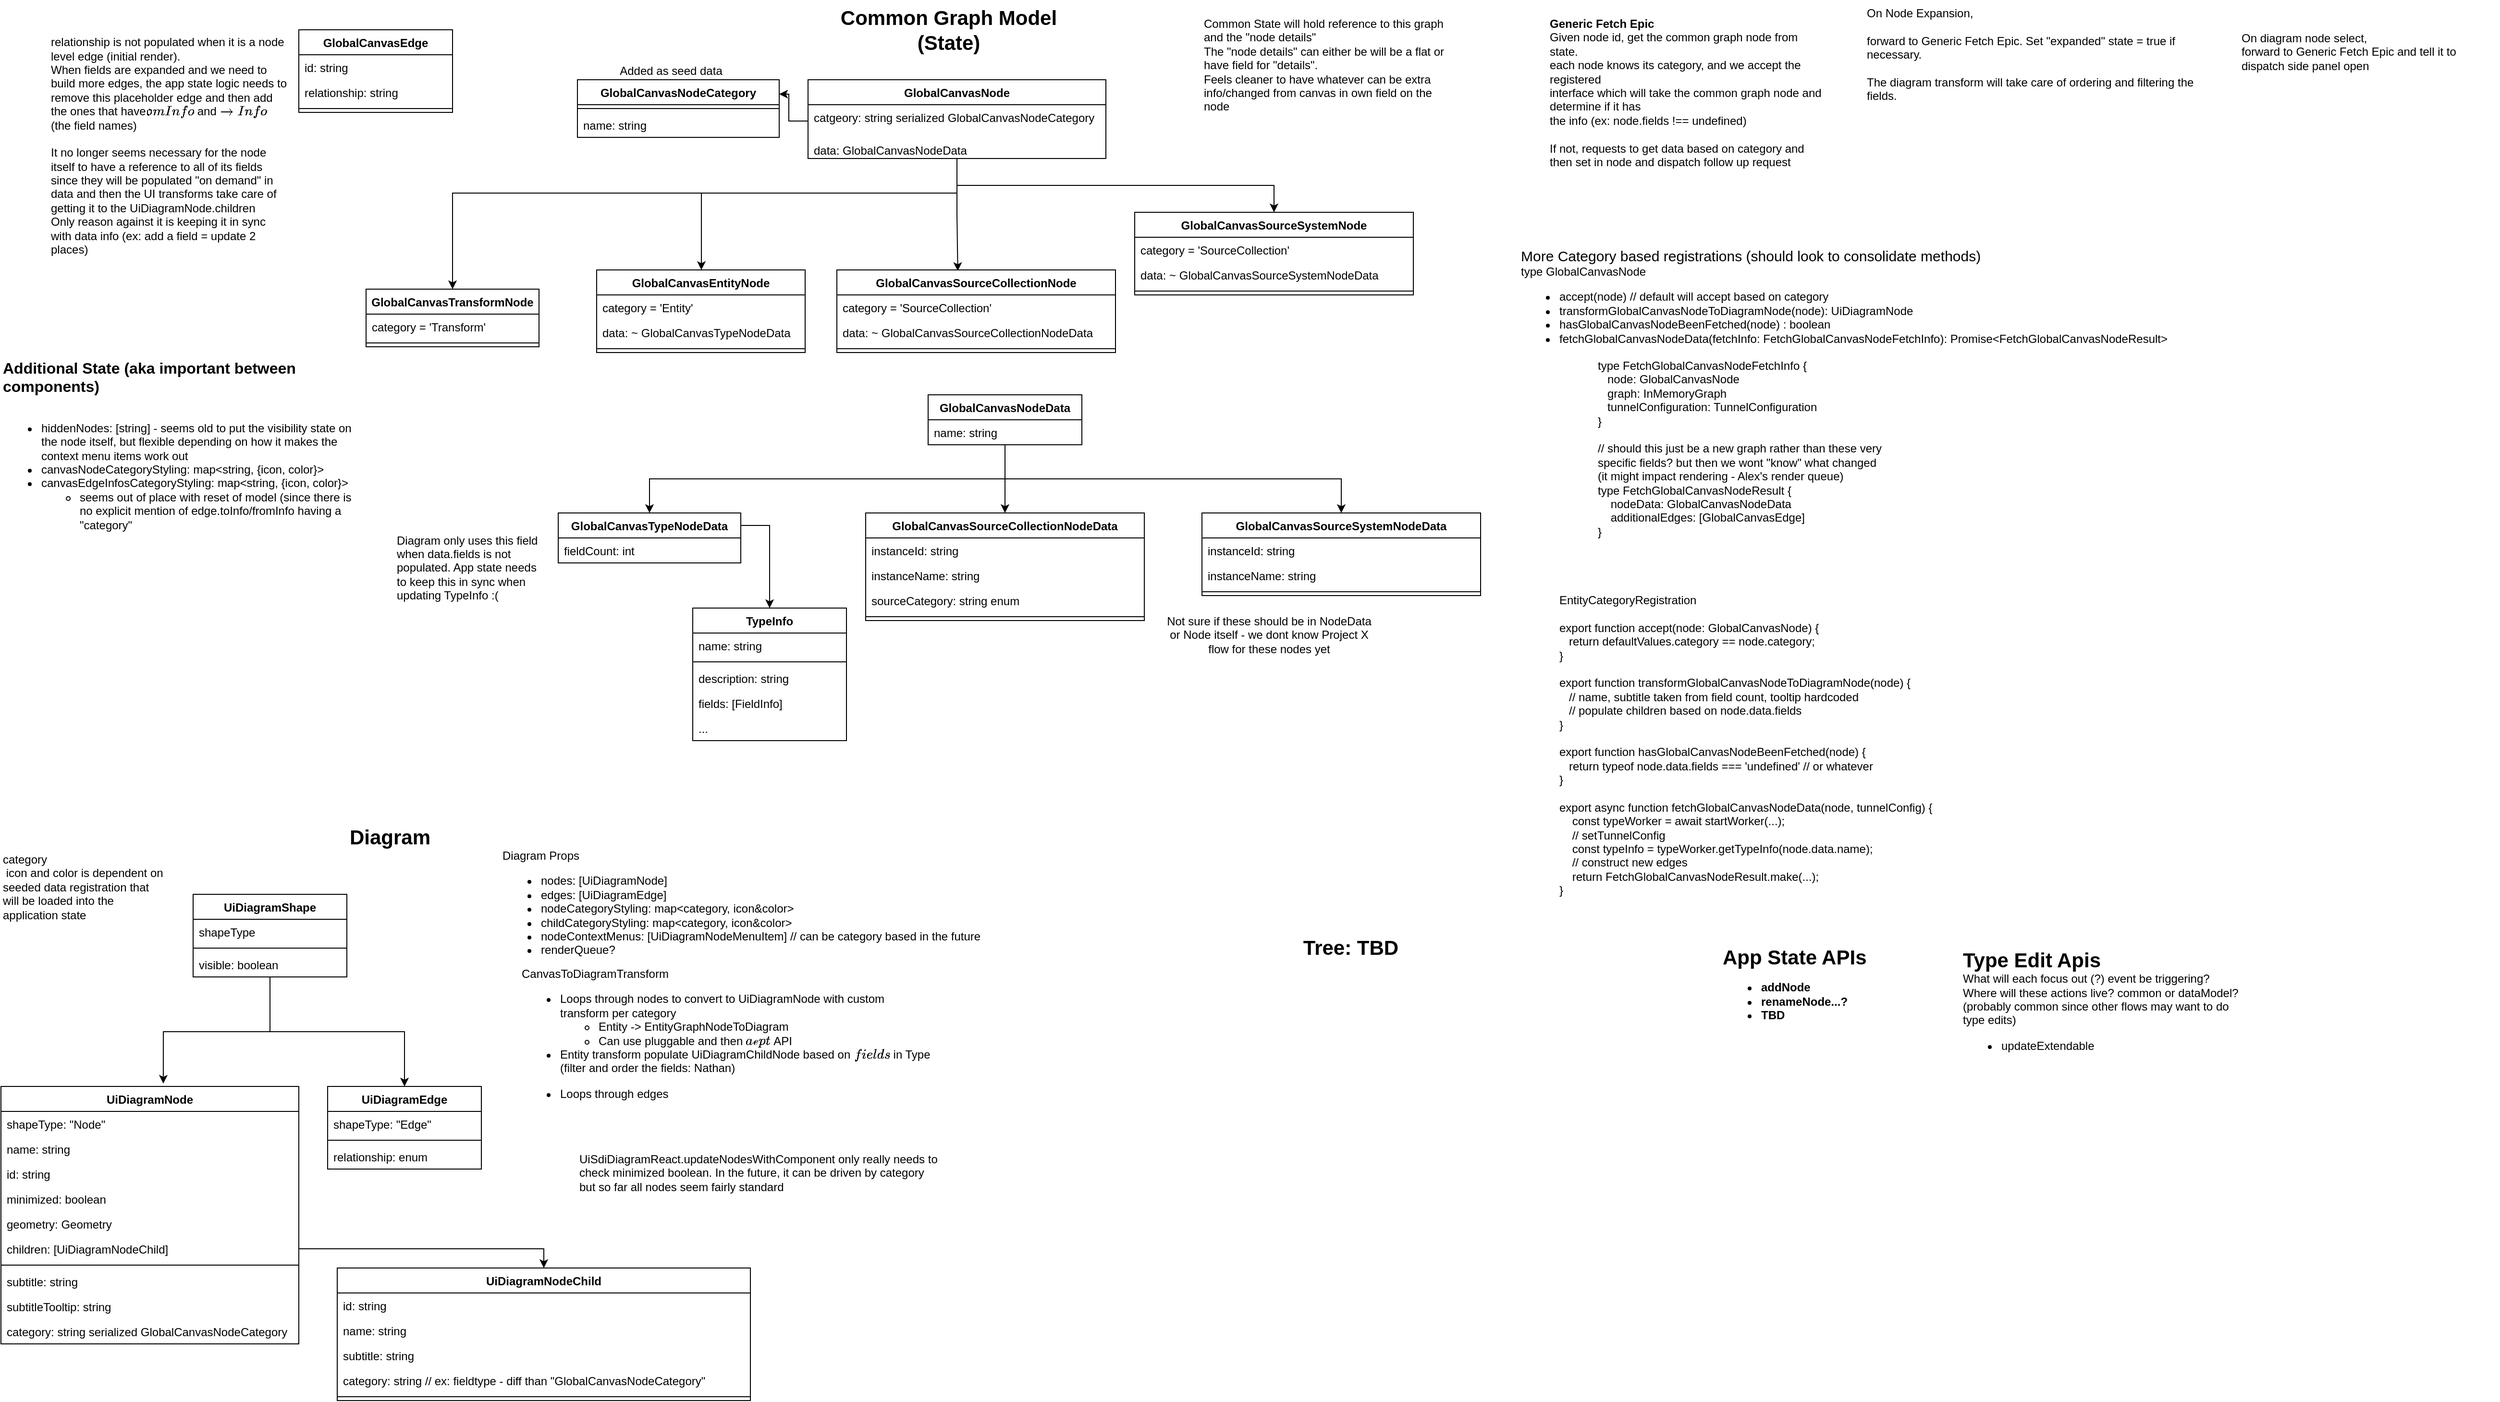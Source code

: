 <mxfile version="14.4.2" type="github">
  <diagram id="eLuVJv_EfQPYATGsu1Y8" name="Page-1">
    <mxGraphModel dx="2204" dy="843" grid="1" gridSize="10" guides="1" tooltips="1" connect="1" arrows="1" fold="1" page="1" pageScale="1" pageWidth="850" pageHeight="1100" math="0" shadow="0">
      <root>
        <mxCell id="0" />
        <mxCell id="1" parent="0" />
        <mxCell id="9seu_ElrW7bkLvOsGuvo-1" value="GlobalCanvasNodeCategory&#xa;" style="swimlane;fontStyle=1;align=center;verticalAlign=top;childLayout=stackLayout;horizontal=1;startSize=26;horizontalStack=0;resizeParent=1;resizeParentMax=0;resizeLast=0;collapsible=1;marginBottom=0;" parent="1" vertex="1">
          <mxGeometry x="-40" y="112" width="210" height="60" as="geometry" />
        </mxCell>
        <mxCell id="9seu_ElrW7bkLvOsGuvo-3" value="" style="line;strokeWidth=1;fillColor=none;align=left;verticalAlign=middle;spacingTop=-1;spacingLeft=3;spacingRight=3;rotatable=0;labelPosition=right;points=[];portConstraint=eastwest;" parent="9seu_ElrW7bkLvOsGuvo-1" vertex="1">
          <mxGeometry y="26" width="210" height="8" as="geometry" />
        </mxCell>
        <mxCell id="9seu_ElrW7bkLvOsGuvo-2" value="name: string" style="text;strokeColor=none;fillColor=none;align=left;verticalAlign=top;spacingLeft=4;spacingRight=4;overflow=hidden;rotatable=0;points=[[0,0.5],[1,0.5]];portConstraint=eastwest;" parent="9seu_ElrW7bkLvOsGuvo-1" vertex="1">
          <mxGeometry y="34" width="210" height="26" as="geometry" />
        </mxCell>
        <mxCell id="9seu_ElrW7bkLvOsGuvo-191" style="edgeStyle=orthogonalEdgeStyle;rounded=0;orthogonalLoop=1;jettySize=auto;html=1;exitX=0.5;exitY=1;exitDx=0;exitDy=0;entryX=0.5;entryY=0;entryDx=0;entryDy=0;fontSize=12;" parent="1" source="9seu_ElrW7bkLvOsGuvo-7" target="9seu_ElrW7bkLvOsGuvo-56" edge="1">
          <mxGeometry relative="1" as="geometry">
            <Array as="points">
              <mxPoint x="355" y="230" />
              <mxPoint x="-170" y="230" />
            </Array>
          </mxGeometry>
        </mxCell>
        <mxCell id="9seu_ElrW7bkLvOsGuvo-198" style="edgeStyle=orthogonalEdgeStyle;rounded=0;orthogonalLoop=1;jettySize=auto;html=1;exitX=0.5;exitY=1;exitDx=0;exitDy=0;entryX=0.434;entryY=0.012;entryDx=0;entryDy=0;entryPerimeter=0;fontSize=12;" parent="1" source="9seu_ElrW7bkLvOsGuvo-7" target="9seu_ElrW7bkLvOsGuvo-50" edge="1">
          <mxGeometry relative="1" as="geometry" />
        </mxCell>
        <mxCell id="9seu_ElrW7bkLvOsGuvo-199" style="edgeStyle=orthogonalEdgeStyle;rounded=0;orthogonalLoop=1;jettySize=auto;html=1;exitX=0.5;exitY=1;exitDx=0;exitDy=0;entryX=0.5;entryY=0;entryDx=0;entryDy=0;fontSize=12;" parent="1" source="9seu_ElrW7bkLvOsGuvo-7" target="9seu_ElrW7bkLvOsGuvo-76" edge="1">
          <mxGeometry relative="1" as="geometry" />
        </mxCell>
        <mxCell id="9seu_ElrW7bkLvOsGuvo-206" style="edgeStyle=orthogonalEdgeStyle;rounded=0;orthogonalLoop=1;jettySize=auto;html=1;fontSize=12;" parent="1" source="9seu_ElrW7bkLvOsGuvo-7" target="9seu_ElrW7bkLvOsGuvo-43" edge="1">
          <mxGeometry relative="1" as="geometry">
            <Array as="points">
              <mxPoint x="355" y="230" />
              <mxPoint x="89" y="230" />
            </Array>
          </mxGeometry>
        </mxCell>
        <mxCell id="9seu_ElrW7bkLvOsGuvo-7" value="GlobalCanvasNode&#xa;" style="swimlane;fontStyle=1;align=center;verticalAlign=top;childLayout=stackLayout;horizontal=1;startSize=26;horizontalStack=0;resizeParent=1;resizeParentMax=0;resizeLast=0;collapsible=1;marginBottom=0;" parent="1" vertex="1">
          <mxGeometry x="200" y="112" width="310" height="82" as="geometry" />
        </mxCell>
        <mxCell id="9seu_ElrW7bkLvOsGuvo-10" value="catgeory: string serialized GlobalCanvasNodeCategory" style="text;strokeColor=none;fillColor=none;align=left;verticalAlign=top;spacingLeft=4;spacingRight=4;overflow=hidden;rotatable=0;points=[[0,0.5],[1,0.5]];portConstraint=eastwest;" parent="9seu_ElrW7bkLvOsGuvo-7" vertex="1">
          <mxGeometry y="26" width="310" height="34" as="geometry" />
        </mxCell>
        <mxCell id="9seu_ElrW7bkLvOsGuvo-8" value="data: GlobalCanvasNodeData" style="text;strokeColor=none;fillColor=none;align=left;verticalAlign=top;spacingLeft=4;spacingRight=4;overflow=hidden;rotatable=0;points=[[0,0.5],[1,0.5]];portConstraint=eastwest;" parent="9seu_ElrW7bkLvOsGuvo-7" vertex="1">
          <mxGeometry y="60" width="310" height="22" as="geometry" />
        </mxCell>
        <mxCell id="9seu_ElrW7bkLvOsGuvo-17" value="TypeInfo" style="swimlane;fontStyle=1;align=center;verticalAlign=top;childLayout=stackLayout;horizontal=1;startSize=26;horizontalStack=0;resizeParent=1;resizeParentMax=0;resizeLast=0;collapsible=1;marginBottom=0;" parent="1" vertex="1">
          <mxGeometry x="80" y="662" width="160" height="138" as="geometry" />
        </mxCell>
        <mxCell id="9seu_ElrW7bkLvOsGuvo-18" value="name: string" style="text;strokeColor=none;fillColor=none;align=left;verticalAlign=top;spacingLeft=4;spacingRight=4;overflow=hidden;rotatable=0;points=[[0,0.5],[1,0.5]];portConstraint=eastwest;" parent="9seu_ElrW7bkLvOsGuvo-17" vertex="1">
          <mxGeometry y="26" width="160" height="26" as="geometry" />
        </mxCell>
        <mxCell id="9seu_ElrW7bkLvOsGuvo-19" value="" style="line;strokeWidth=1;fillColor=none;align=left;verticalAlign=middle;spacingTop=-1;spacingLeft=3;spacingRight=3;rotatable=0;labelPosition=right;points=[];portConstraint=eastwest;" parent="9seu_ElrW7bkLvOsGuvo-17" vertex="1">
          <mxGeometry y="52" width="160" height="8" as="geometry" />
        </mxCell>
        <mxCell id="9seu_ElrW7bkLvOsGuvo-20" value="description: string" style="text;strokeColor=none;fillColor=none;align=left;verticalAlign=top;spacingLeft=4;spacingRight=4;overflow=hidden;rotatable=0;points=[[0,0.5],[1,0.5]];portConstraint=eastwest;" parent="9seu_ElrW7bkLvOsGuvo-17" vertex="1">
          <mxGeometry y="60" width="160" height="26" as="geometry" />
        </mxCell>
        <mxCell id="9seu_ElrW7bkLvOsGuvo-142" value="fields: [FieldInfo]" style="text;strokeColor=none;fillColor=none;align=left;verticalAlign=top;spacingLeft=4;spacingRight=4;overflow=hidden;rotatable=0;points=[[0,0.5],[1,0.5]];portConstraint=eastwest;fontSize=12;" parent="9seu_ElrW7bkLvOsGuvo-17" vertex="1">
          <mxGeometry y="86" width="160" height="26" as="geometry" />
        </mxCell>
        <mxCell id="9seu_ElrW7bkLvOsGuvo-194" value="...&#xa;" style="text;strokeColor=none;fillColor=none;align=left;verticalAlign=top;spacingLeft=4;spacingRight=4;overflow=hidden;rotatable=0;points=[[0,0.5],[1,0.5]];portConstraint=eastwest;fontSize=12;" parent="9seu_ElrW7bkLvOsGuvo-17" vertex="1">
          <mxGeometry y="112" width="160" height="26" as="geometry" />
        </mxCell>
        <mxCell id="9seu_ElrW7bkLvOsGuvo-43" value="GlobalCanvasEntityNode" style="swimlane;fontStyle=1;align=center;verticalAlign=top;childLayout=stackLayout;horizontal=1;startSize=26;horizontalStack=0;resizeParent=1;resizeParentMax=0;resizeLast=0;collapsible=1;marginBottom=0;" parent="1" vertex="1">
          <mxGeometry x="-20" y="310" width="217" height="86" as="geometry" />
        </mxCell>
        <mxCell id="9seu_ElrW7bkLvOsGuvo-44" value="category = &#39;Entity&#39;" style="text;strokeColor=none;fillColor=none;align=left;verticalAlign=top;spacingLeft=4;spacingRight=4;overflow=hidden;rotatable=0;points=[[0,0.5],[1,0.5]];portConstraint=eastwest;" parent="9seu_ElrW7bkLvOsGuvo-43" vertex="1">
          <mxGeometry y="26" width="217" height="26" as="geometry" />
        </mxCell>
        <mxCell id="9seu_ElrW7bkLvOsGuvo-169" value="data: ~ GlobalCanvasTypeNodeData" style="text;strokeColor=none;fillColor=none;align=left;verticalAlign=top;spacingLeft=4;spacingRight=4;overflow=hidden;rotatable=0;points=[[0,0.5],[1,0.5]];portConstraint=eastwest;fontSize=12;" parent="9seu_ElrW7bkLvOsGuvo-43" vertex="1">
          <mxGeometry y="52" width="217" height="26" as="geometry" />
        </mxCell>
        <mxCell id="9seu_ElrW7bkLvOsGuvo-45" value="" style="line;strokeWidth=1;fillColor=none;align=left;verticalAlign=middle;spacingTop=-1;spacingLeft=3;spacingRight=3;rotatable=0;labelPosition=right;points=[];portConstraint=eastwest;" parent="9seu_ElrW7bkLvOsGuvo-43" vertex="1">
          <mxGeometry y="78" width="217" height="8" as="geometry" />
        </mxCell>
        <mxCell id="9seu_ElrW7bkLvOsGuvo-50" value="GlobalCanvasSourceCollectionNode" style="swimlane;fontStyle=1;align=center;verticalAlign=top;childLayout=stackLayout;horizontal=1;startSize=26;horizontalStack=0;resizeParent=1;resizeParentMax=0;resizeLast=0;collapsible=1;marginBottom=0;" parent="1" vertex="1">
          <mxGeometry x="230" y="310" width="290" height="86" as="geometry" />
        </mxCell>
        <mxCell id="9seu_ElrW7bkLvOsGuvo-51" value="category = &#39;SourceCollection&#39;" style="text;strokeColor=none;fillColor=none;align=left;verticalAlign=top;spacingLeft=4;spacingRight=4;overflow=hidden;rotatable=0;points=[[0,0.5],[1,0.5]];portConstraint=eastwest;" parent="9seu_ElrW7bkLvOsGuvo-50" vertex="1">
          <mxGeometry y="26" width="290" height="26" as="geometry" />
        </mxCell>
        <mxCell id="9seu_ElrW7bkLvOsGuvo-178" value="data: ~ GlobalCanvasSourceCollectionNodeData" style="text;strokeColor=none;fillColor=none;align=left;verticalAlign=top;spacingLeft=4;spacingRight=4;overflow=hidden;rotatable=0;points=[[0,0.5],[1,0.5]];portConstraint=eastwest;fontSize=12;" parent="9seu_ElrW7bkLvOsGuvo-50" vertex="1">
          <mxGeometry y="52" width="290" height="26" as="geometry" />
        </mxCell>
        <mxCell id="9seu_ElrW7bkLvOsGuvo-52" value="" style="line;strokeWidth=1;fillColor=none;align=left;verticalAlign=middle;spacingTop=-1;spacingLeft=3;spacingRight=3;rotatable=0;labelPosition=right;points=[];portConstraint=eastwest;" parent="9seu_ElrW7bkLvOsGuvo-50" vertex="1">
          <mxGeometry y="78" width="290" height="8" as="geometry" />
        </mxCell>
        <mxCell id="9seu_ElrW7bkLvOsGuvo-56" value="GlobalCanvasTransformNode" style="swimlane;fontStyle=1;align=center;verticalAlign=top;childLayout=stackLayout;horizontal=1;startSize=26;horizontalStack=0;resizeParent=1;resizeParentMax=0;resizeLast=0;collapsible=1;marginBottom=0;" parent="1" vertex="1">
          <mxGeometry x="-260" y="330" width="180" height="60" as="geometry" />
        </mxCell>
        <mxCell id="9seu_ElrW7bkLvOsGuvo-57" value="category = &#39;Transform&#39;" style="text;strokeColor=none;fillColor=none;align=left;verticalAlign=top;spacingLeft=4;spacingRight=4;overflow=hidden;rotatable=0;points=[[0,0.5],[1,0.5]];portConstraint=eastwest;" parent="9seu_ElrW7bkLvOsGuvo-56" vertex="1">
          <mxGeometry y="26" width="180" height="26" as="geometry" />
        </mxCell>
        <mxCell id="9seu_ElrW7bkLvOsGuvo-58" value="" style="line;strokeWidth=1;fillColor=none;align=left;verticalAlign=middle;spacingTop=-1;spacingLeft=3;spacingRight=3;rotatable=0;labelPosition=right;points=[];portConstraint=eastwest;" parent="9seu_ElrW7bkLvOsGuvo-56" vertex="1">
          <mxGeometry y="52" width="180" height="8" as="geometry" />
        </mxCell>
        <mxCell id="9seu_ElrW7bkLvOsGuvo-76" value="GlobalCanvasSourceSystemNode" style="swimlane;fontStyle=1;align=center;verticalAlign=top;childLayout=stackLayout;horizontal=1;startSize=26;horizontalStack=0;resizeParent=1;resizeParentMax=0;resizeLast=0;collapsible=1;marginBottom=0;" parent="1" vertex="1">
          <mxGeometry x="540" y="250" width="290" height="86" as="geometry" />
        </mxCell>
        <mxCell id="9seu_ElrW7bkLvOsGuvo-77" value="category = &#39;SourceCollection&#39;" style="text;strokeColor=none;fillColor=none;align=left;verticalAlign=top;spacingLeft=4;spacingRight=4;overflow=hidden;rotatable=0;points=[[0,0.5],[1,0.5]];portConstraint=eastwest;" parent="9seu_ElrW7bkLvOsGuvo-76" vertex="1">
          <mxGeometry y="26" width="290" height="26" as="geometry" />
        </mxCell>
        <mxCell id="9seu_ElrW7bkLvOsGuvo-185" value="data: ~ GlobalCanvasSourceSystemNodeData" style="text;strokeColor=none;fillColor=none;align=left;verticalAlign=top;spacingLeft=4;spacingRight=4;overflow=hidden;rotatable=0;points=[[0,0.5],[1,0.5]];portConstraint=eastwest;fontSize=12;" parent="9seu_ElrW7bkLvOsGuvo-76" vertex="1">
          <mxGeometry y="52" width="290" height="26" as="geometry" />
        </mxCell>
        <mxCell id="9seu_ElrW7bkLvOsGuvo-78" value="" style="line;strokeWidth=1;fillColor=none;align=left;verticalAlign=middle;spacingTop=-1;spacingLeft=3;spacingRight=3;rotatable=0;labelPosition=right;points=[];portConstraint=eastwest;" parent="9seu_ElrW7bkLvOsGuvo-76" vertex="1">
          <mxGeometry y="78" width="290" height="8" as="geometry" />
        </mxCell>
        <mxCell id="9seu_ElrW7bkLvOsGuvo-83" value="Added as seed data" style="text;html=1;strokeColor=none;fillColor=none;align=center;verticalAlign=middle;whiteSpace=wrap;rounded=0;" parent="1" vertex="1">
          <mxGeometry x="-15" y="93" width="145" height="20" as="geometry" />
        </mxCell>
        <mxCell id="9seu_ElrW7bkLvOsGuvo-85" value="UiDiagramNode" style="swimlane;fontStyle=1;align=center;verticalAlign=top;childLayout=stackLayout;horizontal=1;startSize=26;horizontalStack=0;resizeParent=1;resizeParentMax=0;resizeLast=0;collapsible=1;marginBottom=0;" parent="1" vertex="1">
          <mxGeometry x="-640" y="1160" width="310" height="268" as="geometry" />
        </mxCell>
        <mxCell id="9seu_ElrW7bkLvOsGuvo-106" value="shapeType: &quot;Node&quot;" style="text;strokeColor=none;fillColor=none;align=left;verticalAlign=top;spacingLeft=4;spacingRight=4;overflow=hidden;rotatable=0;points=[[0,0.5],[1,0.5]];portConstraint=eastwest;fontSize=12;" parent="9seu_ElrW7bkLvOsGuvo-85" vertex="1">
          <mxGeometry y="26" width="310" height="26" as="geometry" />
        </mxCell>
        <mxCell id="9seu_ElrW7bkLvOsGuvo-86" value="name: string" style="text;strokeColor=none;fillColor=none;align=left;verticalAlign=top;spacingLeft=4;spacingRight=4;overflow=hidden;rotatable=0;points=[[0,0.5],[1,0.5]];portConstraint=eastwest;" parent="9seu_ElrW7bkLvOsGuvo-85" vertex="1">
          <mxGeometry y="52" width="310" height="26" as="geometry" />
        </mxCell>
        <mxCell id="9seu_ElrW7bkLvOsGuvo-90" value="id: string" style="text;strokeColor=none;fillColor=none;align=left;verticalAlign=top;spacingLeft=4;spacingRight=4;overflow=hidden;rotatable=0;points=[[0,0.5],[1,0.5]];portConstraint=eastwest;" parent="9seu_ElrW7bkLvOsGuvo-85" vertex="1">
          <mxGeometry y="78" width="310" height="26" as="geometry" />
        </mxCell>
        <mxCell id="9seu_ElrW7bkLvOsGuvo-121" value="minimized: boolean" style="text;strokeColor=none;fillColor=none;align=left;verticalAlign=top;spacingLeft=4;spacingRight=4;overflow=hidden;rotatable=0;points=[[0,0.5],[1,0.5]];portConstraint=eastwest;fontSize=12;" parent="9seu_ElrW7bkLvOsGuvo-85" vertex="1">
          <mxGeometry y="104" width="310" height="26" as="geometry" />
        </mxCell>
        <mxCell id="9seu_ElrW7bkLvOsGuvo-123" value="geometry: Geometry" style="text;strokeColor=none;fillColor=none;align=left;verticalAlign=top;spacingLeft=4;spacingRight=4;overflow=hidden;rotatable=0;points=[[0,0.5],[1,0.5]];portConstraint=eastwest;fontSize=12;" parent="9seu_ElrW7bkLvOsGuvo-85" vertex="1">
          <mxGeometry y="130" width="310" height="26" as="geometry" />
        </mxCell>
        <mxCell id="9seu_ElrW7bkLvOsGuvo-124" value="children: [UiDiagramNodeChild] " style="text;strokeColor=none;fillColor=none;align=left;verticalAlign=top;spacingLeft=4;spacingRight=4;overflow=hidden;rotatable=0;points=[[0,0.5],[1,0.5]];portConstraint=eastwest;fontSize=12;" parent="9seu_ElrW7bkLvOsGuvo-85" vertex="1">
          <mxGeometry y="156" width="310" height="26" as="geometry" />
        </mxCell>
        <mxCell id="9seu_ElrW7bkLvOsGuvo-87" value="" style="line;strokeWidth=1;fillColor=none;align=left;verticalAlign=middle;spacingTop=-1;spacingLeft=3;spacingRight=3;rotatable=0;labelPosition=right;points=[];portConstraint=eastwest;" parent="9seu_ElrW7bkLvOsGuvo-85" vertex="1">
          <mxGeometry y="182" width="310" height="8" as="geometry" />
        </mxCell>
        <mxCell id="9seu_ElrW7bkLvOsGuvo-88" value="subtitle: string" style="text;strokeColor=none;fillColor=none;align=left;verticalAlign=top;spacingLeft=4;spacingRight=4;overflow=hidden;rotatable=0;points=[[0,0.5],[1,0.5]];portConstraint=eastwest;" parent="9seu_ElrW7bkLvOsGuvo-85" vertex="1">
          <mxGeometry y="190" width="310" height="26" as="geometry" />
        </mxCell>
        <mxCell id="9seu_ElrW7bkLvOsGuvo-89" value="subtitleTooltip: string" style="text;strokeColor=none;fillColor=none;align=left;verticalAlign=top;spacingLeft=4;spacingRight=4;overflow=hidden;rotatable=0;points=[[0,0.5],[1,0.5]];portConstraint=eastwest;" parent="9seu_ElrW7bkLvOsGuvo-85" vertex="1">
          <mxGeometry y="216" width="310" height="26" as="geometry" />
        </mxCell>
        <mxCell id="9seu_ElrW7bkLvOsGuvo-91" value="category: string serialized GlobalCanvasNodeCategory" style="text;strokeColor=none;fillColor=none;align=left;verticalAlign=top;spacingLeft=4;spacingRight=4;overflow=hidden;rotatable=0;points=[[0,0.5],[1,0.5]];portConstraint=eastwest;" parent="9seu_ElrW7bkLvOsGuvo-85" vertex="1">
          <mxGeometry y="242" width="310" height="26" as="geometry" />
        </mxCell>
        <mxCell id="9seu_ElrW7bkLvOsGuvo-92" value="Diagram" style="text;html=1;strokeColor=none;fillColor=none;align=center;verticalAlign=middle;whiteSpace=wrap;rounded=0;fontStyle=1;fontSize=21;" parent="1" vertex="1">
          <mxGeometry x="-340" y="890" width="210" height="20" as="geometry" />
        </mxCell>
        <mxCell id="9seu_ElrW7bkLvOsGuvo-97" value="UiDiagramEdge" style="swimlane;fontStyle=1;align=center;verticalAlign=top;childLayout=stackLayout;horizontal=1;startSize=26;horizontalStack=0;resizeParent=1;resizeParentMax=0;resizeLast=0;collapsible=1;marginBottom=0;fontSize=12;" parent="1" vertex="1">
          <mxGeometry x="-300" y="1160" width="160" height="86" as="geometry" />
        </mxCell>
        <mxCell id="9seu_ElrW7bkLvOsGuvo-105" value="shapeType: &quot;Edge&quot;" style="text;strokeColor=none;fillColor=none;align=left;verticalAlign=top;spacingLeft=4;spacingRight=4;overflow=hidden;rotatable=0;points=[[0,0.5],[1,0.5]];portConstraint=eastwest;fontSize=12;" parent="9seu_ElrW7bkLvOsGuvo-97" vertex="1">
          <mxGeometry y="26" width="160" height="26" as="geometry" />
        </mxCell>
        <mxCell id="9seu_ElrW7bkLvOsGuvo-99" value="" style="line;strokeWidth=1;fillColor=none;align=left;verticalAlign=middle;spacingTop=-1;spacingLeft=3;spacingRight=3;rotatable=0;labelPosition=right;points=[];portConstraint=eastwest;" parent="9seu_ElrW7bkLvOsGuvo-97" vertex="1">
          <mxGeometry y="52" width="160" height="8" as="geometry" />
        </mxCell>
        <mxCell id="9seu_ElrW7bkLvOsGuvo-100" value="relationship: enum" style="text;strokeColor=none;fillColor=none;align=left;verticalAlign=top;spacingLeft=4;spacingRight=4;overflow=hidden;rotatable=0;points=[[0,0.5],[1,0.5]];portConstraint=eastwest;" parent="9seu_ElrW7bkLvOsGuvo-97" vertex="1">
          <mxGeometry y="60" width="160" height="26" as="geometry" />
        </mxCell>
        <mxCell id="9seu_ElrW7bkLvOsGuvo-107" style="edgeStyle=orthogonalEdgeStyle;rounded=0;orthogonalLoop=1;jettySize=auto;html=1;entryX=0.545;entryY=-0.011;entryDx=0;entryDy=0;entryPerimeter=0;fontSize=12;" parent="1" source="9seu_ElrW7bkLvOsGuvo-101" target="9seu_ElrW7bkLvOsGuvo-85" edge="1">
          <mxGeometry relative="1" as="geometry" />
        </mxCell>
        <mxCell id="9seu_ElrW7bkLvOsGuvo-108" style="edgeStyle=orthogonalEdgeStyle;rounded=0;orthogonalLoop=1;jettySize=auto;html=1;exitX=0.5;exitY=1;exitDx=0;exitDy=0;entryX=0.5;entryY=0;entryDx=0;entryDy=0;fontSize=12;" parent="1" source="9seu_ElrW7bkLvOsGuvo-101" target="9seu_ElrW7bkLvOsGuvo-97" edge="1">
          <mxGeometry relative="1" as="geometry" />
        </mxCell>
        <mxCell id="9seu_ElrW7bkLvOsGuvo-101" value="UiDiagramShape" style="swimlane;fontStyle=1;align=center;verticalAlign=top;childLayout=stackLayout;horizontal=1;startSize=26;horizontalStack=0;resizeParent=1;resizeParentMax=0;resizeLast=0;collapsible=1;marginBottom=0;fontSize=12;" parent="1" vertex="1">
          <mxGeometry x="-440" y="960" width="160" height="86" as="geometry" />
        </mxCell>
        <mxCell id="9seu_ElrW7bkLvOsGuvo-102" value="shapeType" style="text;strokeColor=none;fillColor=none;align=left;verticalAlign=top;spacingLeft=4;spacingRight=4;overflow=hidden;rotatable=0;points=[[0,0.5],[1,0.5]];portConstraint=eastwest;" parent="9seu_ElrW7bkLvOsGuvo-101" vertex="1">
          <mxGeometry y="26" width="160" height="26" as="geometry" />
        </mxCell>
        <mxCell id="9seu_ElrW7bkLvOsGuvo-103" value="" style="line;strokeWidth=1;fillColor=none;align=left;verticalAlign=middle;spacingTop=-1;spacingLeft=3;spacingRight=3;rotatable=0;labelPosition=right;points=[];portConstraint=eastwest;" parent="9seu_ElrW7bkLvOsGuvo-101" vertex="1">
          <mxGeometry y="52" width="160" height="8" as="geometry" />
        </mxCell>
        <mxCell id="9seu_ElrW7bkLvOsGuvo-104" value="visible: boolean" style="text;strokeColor=none;fillColor=none;align=left;verticalAlign=top;spacingLeft=4;spacingRight=4;overflow=hidden;rotatable=0;points=[[0,0.5],[1,0.5]];portConstraint=eastwest;" parent="9seu_ElrW7bkLvOsGuvo-101" vertex="1">
          <mxGeometry y="60" width="160" height="26" as="geometry" />
        </mxCell>
        <mxCell id="9seu_ElrW7bkLvOsGuvo-113" value="&lt;div&gt;Diagram Props&lt;br&gt;&lt;/div&gt;&lt;ul&gt;&lt;li&gt;nodes: [UiDiagramNode]&lt;/li&gt;&lt;li&gt;edges: [UiDiagramEdge]&lt;/li&gt;&lt;li&gt;nodeCategoryStyling: map&amp;lt;category, icon&amp;amp;color&amp;gt;&lt;/li&gt;&lt;li&gt;childCategoryStyling: map&amp;lt;category, icon&amp;amp;color&amp;gt;&lt;br&gt;&lt;/li&gt;&lt;li&gt;nodeContextMenus: [UiDiagramNodeMenuItem] // can be category based in the future&lt;/li&gt;&lt;li&gt;renderQueue? &lt;br&gt;&lt;/li&gt;&lt;/ul&gt;" style="text;html=1;strokeColor=none;fillColor=none;align=left;verticalAlign=top;whiteSpace=wrap;rounded=0;fontSize=12;" parent="1" vertex="1">
          <mxGeometry x="-120" y="906" width="540" height="110" as="geometry" />
        </mxCell>
        <mxCell id="9seu_ElrW7bkLvOsGuvo-118" value="&lt;div&gt;CanvasToDiagramTransform&lt;/div&gt;&lt;div&gt;&lt;ul&gt;&lt;li&gt;Loops through nodes to convert to UiDiagramNode with custom transform per category&lt;/li&gt;&lt;ul&gt;&lt;li&gt;Entity -&amp;gt; EntityGraphNodeToDiagram&lt;/li&gt;&lt;li&gt;Can use pluggable and then `accept` API&lt;/li&gt;&lt;/ul&gt;&lt;li&gt;Entity transform populate UiDiagramChildNode based on `fields` in Type (filter and order the fields: Nathan)&lt;br&gt;&lt;/li&gt;&lt;/ul&gt;&lt;ul&gt;&lt;li&gt;Loops through edges &lt;br&gt;&lt;/li&gt;&lt;/ul&gt;&lt;/div&gt;" style="text;html=1;strokeColor=none;fillColor=none;align=left;verticalAlign=top;whiteSpace=wrap;rounded=0;fontSize=12;" parent="1" vertex="1">
          <mxGeometry x="-100" y="1029" width="430" height="174" as="geometry" />
        </mxCell>
        <mxCell id="9seu_ElrW7bkLvOsGuvo-122" value="&lt;div align=&quot;left&quot;&gt;UiSdiDiagramReact.updateNodesWithComponent only really needs to check minimized boolean. In the future, it can be driven by category but so far all nodes seem fairly standard &lt;/div&gt;" style="text;html=1;strokeColor=none;fillColor=none;align=left;verticalAlign=middle;whiteSpace=wrap;rounded=0;fontSize=12;" parent="1" vertex="1">
          <mxGeometry x="-40" y="1230" width="380" height="40" as="geometry" />
        </mxCell>
        <mxCell id="9seu_ElrW7bkLvOsGuvo-134" value="UiDiagramNodeChild" style="swimlane;fontStyle=1;align=center;verticalAlign=top;childLayout=stackLayout;horizontal=1;startSize=26;horizontalStack=0;resizeParent=1;resizeParentMax=0;resizeLast=0;collapsible=1;marginBottom=0;fontSize=12;" parent="1" vertex="1">
          <mxGeometry x="-290" y="1349" width="430" height="138" as="geometry" />
        </mxCell>
        <mxCell id="9seu_ElrW7bkLvOsGuvo-135" value="id: string" style="text;strokeColor=none;fillColor=none;align=left;verticalAlign=top;spacingLeft=4;spacingRight=4;overflow=hidden;rotatable=0;points=[[0,0.5],[1,0.5]];portConstraint=eastwest;" parent="9seu_ElrW7bkLvOsGuvo-134" vertex="1">
          <mxGeometry y="26" width="430" height="26" as="geometry" />
        </mxCell>
        <mxCell id="9seu_ElrW7bkLvOsGuvo-138" value="name: string" style="text;strokeColor=none;fillColor=none;align=left;verticalAlign=top;spacingLeft=4;spacingRight=4;overflow=hidden;rotatable=0;points=[[0,0.5],[1,0.5]];portConstraint=eastwest;fontSize=12;" parent="9seu_ElrW7bkLvOsGuvo-134" vertex="1">
          <mxGeometry y="52" width="430" height="26" as="geometry" />
        </mxCell>
        <mxCell id="9seu_ElrW7bkLvOsGuvo-139" value="subtitle: string" style="text;strokeColor=none;fillColor=none;align=left;verticalAlign=top;spacingLeft=4;spacingRight=4;overflow=hidden;rotatable=0;points=[[0,0.5],[1,0.5]];portConstraint=eastwest;fontSize=12;" parent="9seu_ElrW7bkLvOsGuvo-134" vertex="1">
          <mxGeometry y="78" width="430" height="26" as="geometry" />
        </mxCell>
        <mxCell id="9seu_ElrW7bkLvOsGuvo-216" value="category: string // ex: fieldtype - diff than &quot;GlobalCanvasNodeCategory&quot;" style="text;strokeColor=none;fillColor=none;align=left;verticalAlign=top;spacingLeft=4;spacingRight=4;overflow=hidden;rotatable=0;points=[[0,0.5],[1,0.5]];portConstraint=eastwest;fontSize=12;" parent="9seu_ElrW7bkLvOsGuvo-134" vertex="1">
          <mxGeometry y="104" width="430" height="26" as="geometry" />
        </mxCell>
        <mxCell id="9seu_ElrW7bkLvOsGuvo-136" value="" style="line;strokeWidth=1;fillColor=none;align=left;verticalAlign=middle;spacingTop=-1;spacingLeft=3;spacingRight=3;rotatable=0;labelPosition=right;points=[];portConstraint=eastwest;" parent="9seu_ElrW7bkLvOsGuvo-134" vertex="1">
          <mxGeometry y="130" width="430" height="8" as="geometry" />
        </mxCell>
        <mxCell id="9seu_ElrW7bkLvOsGuvo-141" style="edgeStyle=orthogonalEdgeStyle;rounded=0;orthogonalLoop=1;jettySize=auto;html=1;exitX=1;exitY=0.5;exitDx=0;exitDy=0;entryX=0.5;entryY=0;entryDx=0;entryDy=0;fontSize=12;" parent="1" source="9seu_ElrW7bkLvOsGuvo-124" target="9seu_ElrW7bkLvOsGuvo-134" edge="1">
          <mxGeometry relative="1" as="geometry" />
        </mxCell>
        <mxCell id="9seu_ElrW7bkLvOsGuvo-144" value="GlobalCanvasEdge" style="swimlane;fontStyle=1;align=center;verticalAlign=top;childLayout=stackLayout;horizontal=1;startSize=26;horizontalStack=0;resizeParent=1;resizeParentMax=0;resizeLast=0;collapsible=1;marginBottom=0;fontSize=12;" parent="1" vertex="1">
          <mxGeometry x="-330" y="60" width="160" height="86" as="geometry" />
        </mxCell>
        <mxCell id="9seu_ElrW7bkLvOsGuvo-145" value="id: string" style="text;strokeColor=none;fillColor=none;align=left;verticalAlign=top;spacingLeft=4;spacingRight=4;overflow=hidden;rotatable=0;points=[[0,0.5],[1,0.5]];portConstraint=eastwest;" parent="9seu_ElrW7bkLvOsGuvo-144" vertex="1">
          <mxGeometry y="26" width="160" height="26" as="geometry" />
        </mxCell>
        <mxCell id="9seu_ElrW7bkLvOsGuvo-149" value="relationship: string" style="text;strokeColor=none;fillColor=none;align=left;verticalAlign=top;spacingLeft=4;spacingRight=4;overflow=hidden;rotatable=0;points=[[0,0.5],[1,0.5]];portConstraint=eastwest;fontSize=12;" parent="9seu_ElrW7bkLvOsGuvo-144" vertex="1">
          <mxGeometry y="52" width="160" height="26" as="geometry" />
        </mxCell>
        <mxCell id="9seu_ElrW7bkLvOsGuvo-146" value="" style="line;strokeWidth=1;fillColor=none;align=left;verticalAlign=middle;spacingTop=-1;spacingLeft=3;spacingRight=3;rotatable=0;labelPosition=right;points=[];portConstraint=eastwest;" parent="9seu_ElrW7bkLvOsGuvo-144" vertex="1">
          <mxGeometry y="78" width="160" height="8" as="geometry" />
        </mxCell>
        <mxCell id="9seu_ElrW7bkLvOsGuvo-150" value="relationship is not populated when it is a node level edge (initial render). &lt;br&gt;&lt;div&gt;When fields are expanded and we need to build more edges, the app state logic needs to remove this placeholder edge and then add the ones that have`fromInfo` and `toInfo` (the field names)&lt;/div&gt;&lt;div&gt;&lt;br&gt;&lt;/div&gt;&lt;div&gt;It no longer seems necessary for the node itself to have a reference to all of its fields since they will be populated &quot;on demand&quot; in data and then the UI transforms take care of getting it to the UiDiagramNode.children&lt;/div&gt;&lt;div&gt;Only reason against it is keeping it in sync with data info (ex: add a field = update 2 places)&lt;br&gt;&lt;/div&gt;&lt;div&gt;&lt;br&gt;&lt;/div&gt;" style="text;html=1;strokeColor=none;fillColor=none;align=left;verticalAlign=middle;whiteSpace=wrap;rounded=0;fontSize=12;" parent="1" vertex="1">
          <mxGeometry x="-590" y="75" width="250" height="225" as="geometry" />
        </mxCell>
        <mxCell id="9seu_ElrW7bkLvOsGuvo-151" value="Common Graph Model (State)" style="text;html=1;strokeColor=none;fillColor=none;align=center;verticalAlign=middle;whiteSpace=wrap;rounded=0;fontSize=21;fontStyle=1" parent="1" vertex="1">
          <mxGeometry x="223" y="50" width="247" height="20" as="geometry" />
        </mxCell>
        <mxCell id="9seu_ElrW7bkLvOsGuvo-154" value="&lt;div&gt;Common State will hold reference to this graph and the &quot;node details&quot; &lt;br&gt;&lt;/div&gt;&lt;div&gt;The &quot;node details&quot; can either be will be a flat or have field for &quot;details&quot;. &lt;br&gt;&lt;/div&gt;&lt;div&gt;Feels cleaner to have whatever can be extra info/changed from canvas in own field on the node&lt;br&gt;&lt;/div&gt;" style="text;html=1;strokeColor=none;fillColor=none;align=left;verticalAlign=top;whiteSpace=wrap;rounded=0;fontSize=12;" parent="1" vertex="1">
          <mxGeometry x="610" y="40" width="260" height="130" as="geometry" />
        </mxCell>
        <mxCell id="9seu_ElrW7bkLvOsGuvo-202" style="edgeStyle=orthogonalEdgeStyle;rounded=0;orthogonalLoop=1;jettySize=auto;html=1;exitX=0.5;exitY=1;exitDx=0;exitDy=0;entryX=0.5;entryY=0;entryDx=0;entryDy=0;fontSize=12;" parent="1" source="9seu_ElrW7bkLvOsGuvo-157" target="9seu_ElrW7bkLvOsGuvo-162" edge="1">
          <mxGeometry relative="1" as="geometry" />
        </mxCell>
        <mxCell id="9seu_ElrW7bkLvOsGuvo-203" style="edgeStyle=orthogonalEdgeStyle;rounded=0;orthogonalLoop=1;jettySize=auto;html=1;fontSize=12;" parent="1" source="9seu_ElrW7bkLvOsGuvo-157" target="9seu_ElrW7bkLvOsGuvo-170" edge="1">
          <mxGeometry relative="1" as="geometry">
            <mxPoint x="360" y="570" as="targetPoint" />
          </mxGeometry>
        </mxCell>
        <mxCell id="9seu_ElrW7bkLvOsGuvo-204" style="edgeStyle=orthogonalEdgeStyle;rounded=0;orthogonalLoop=1;jettySize=auto;html=1;exitX=0.5;exitY=1;exitDx=0;exitDy=0;fontSize=12;" parent="1" source="9seu_ElrW7bkLvOsGuvo-157" target="9seu_ElrW7bkLvOsGuvo-180" edge="1">
          <mxGeometry relative="1" as="geometry" />
        </mxCell>
        <mxCell id="9seu_ElrW7bkLvOsGuvo-157" value="GlobalCanvasNodeData" style="swimlane;fontStyle=1;align=center;verticalAlign=top;childLayout=stackLayout;horizontal=1;startSize=26;horizontalStack=0;resizeParent=1;resizeParentMax=0;resizeLast=0;collapsible=1;marginBottom=0;fontSize=12;" parent="1" vertex="1">
          <mxGeometry x="325" y="440" width="160" height="52" as="geometry" />
        </mxCell>
        <mxCell id="9seu_ElrW7bkLvOsGuvo-158" value="name: string" style="text;strokeColor=none;fillColor=none;align=left;verticalAlign=top;spacingLeft=4;spacingRight=4;overflow=hidden;rotatable=0;points=[[0,0.5],[1,0.5]];portConstraint=eastwest;" parent="9seu_ElrW7bkLvOsGuvo-157" vertex="1">
          <mxGeometry y="26" width="160" height="26" as="geometry" />
        </mxCell>
        <mxCell id="9seu_ElrW7bkLvOsGuvo-193" style="edgeStyle=orthogonalEdgeStyle;rounded=0;orthogonalLoop=1;jettySize=auto;html=1;exitX=1;exitY=0.25;exitDx=0;exitDy=0;entryX=0.5;entryY=0;entryDx=0;entryDy=0;fontSize=12;" parent="1" source="9seu_ElrW7bkLvOsGuvo-162" target="9seu_ElrW7bkLvOsGuvo-17" edge="1">
          <mxGeometry relative="1" as="geometry" />
        </mxCell>
        <mxCell id="9seu_ElrW7bkLvOsGuvo-162" value="GlobalCanvasTypeNodeData" style="swimlane;fontStyle=1;align=center;verticalAlign=top;childLayout=stackLayout;horizontal=1;startSize=26;horizontalStack=0;resizeParent=1;resizeParentMax=0;resizeLast=0;collapsible=1;marginBottom=0;fontSize=12;" parent="1" vertex="1">
          <mxGeometry x="-60" y="563" width="190" height="52" as="geometry" />
        </mxCell>
        <mxCell id="9seu_ElrW7bkLvOsGuvo-205" value="fieldCount: int" style="text;strokeColor=none;fillColor=none;align=left;verticalAlign=top;spacingLeft=4;spacingRight=4;overflow=hidden;rotatable=0;points=[[0,0.5],[1,0.5]];portConstraint=eastwest;fontSize=12;" parent="9seu_ElrW7bkLvOsGuvo-162" vertex="1">
          <mxGeometry y="26" width="190" height="26" as="geometry" />
        </mxCell>
        <mxCell id="9seu_ElrW7bkLvOsGuvo-170" value="GlobalCanvasSourceCollectionNodeData" style="swimlane;fontStyle=1;align=center;verticalAlign=top;childLayout=stackLayout;horizontal=1;startSize=26;horizontalStack=0;resizeParent=1;resizeParentMax=0;resizeLast=0;collapsible=1;marginBottom=0;fontSize=12;" parent="1" vertex="1">
          <mxGeometry x="260" y="563" width="290" height="112" as="geometry" />
        </mxCell>
        <mxCell id="9seu_ElrW7bkLvOsGuvo-73" value="instanceId: string" style="text;strokeColor=none;fillColor=none;align=left;verticalAlign=top;spacingLeft=4;spacingRight=4;overflow=hidden;rotatable=0;points=[[0,0.5],[1,0.5]];portConstraint=eastwest;" parent="9seu_ElrW7bkLvOsGuvo-170" vertex="1">
          <mxGeometry y="26" width="290" height="26" as="geometry" />
        </mxCell>
        <mxCell id="9seu_ElrW7bkLvOsGuvo-74" value="instanceName: string" style="text;strokeColor=none;fillColor=none;align=left;verticalAlign=top;spacingLeft=4;spacingRight=4;overflow=hidden;rotatable=0;points=[[0,0.5],[1,0.5]];portConstraint=eastwest;" parent="9seu_ElrW7bkLvOsGuvo-170" vertex="1">
          <mxGeometry y="52" width="290" height="26" as="geometry" />
        </mxCell>
        <mxCell id="9seu_ElrW7bkLvOsGuvo-75" value="sourceCategory: string enum" style="text;strokeColor=none;fillColor=none;align=left;verticalAlign=top;spacingLeft=4;spacingRight=4;overflow=hidden;rotatable=0;points=[[0,0.5],[1,0.5]];portConstraint=eastwest;" parent="9seu_ElrW7bkLvOsGuvo-170" vertex="1">
          <mxGeometry y="78" width="290" height="26" as="geometry" />
        </mxCell>
        <mxCell id="9seu_ElrW7bkLvOsGuvo-172" value="" style="line;strokeWidth=1;fillColor=none;align=left;verticalAlign=middle;spacingTop=-1;spacingLeft=3;spacingRight=3;rotatable=0;labelPosition=right;points=[];portConstraint=eastwest;" parent="9seu_ElrW7bkLvOsGuvo-170" vertex="1">
          <mxGeometry y="104" width="290" height="8" as="geometry" />
        </mxCell>
        <mxCell id="9seu_ElrW7bkLvOsGuvo-180" value="GlobalCanvasSourceSystemNodeData" style="swimlane;fontStyle=1;align=center;verticalAlign=top;childLayout=stackLayout;horizontal=1;startSize=26;horizontalStack=0;resizeParent=1;resizeParentMax=0;resizeLast=0;collapsible=1;marginBottom=0;fontSize=12;" parent="1" vertex="1">
          <mxGeometry x="610" y="563" width="290" height="86" as="geometry" />
        </mxCell>
        <mxCell id="9seu_ElrW7bkLvOsGuvo-181" value="instanceId: string" style="text;strokeColor=none;fillColor=none;align=left;verticalAlign=top;spacingLeft=4;spacingRight=4;overflow=hidden;rotatable=0;points=[[0,0.5],[1,0.5]];portConstraint=eastwest;" parent="9seu_ElrW7bkLvOsGuvo-180" vertex="1">
          <mxGeometry y="26" width="290" height="26" as="geometry" />
        </mxCell>
        <mxCell id="9seu_ElrW7bkLvOsGuvo-182" value="instanceName: string" style="text;strokeColor=none;fillColor=none;align=left;verticalAlign=top;spacingLeft=4;spacingRight=4;overflow=hidden;rotatable=0;points=[[0,0.5],[1,0.5]];portConstraint=eastwest;" parent="9seu_ElrW7bkLvOsGuvo-180" vertex="1">
          <mxGeometry y="52" width="290" height="26" as="geometry" />
        </mxCell>
        <mxCell id="9seu_ElrW7bkLvOsGuvo-184" value="" style="line;strokeWidth=1;fillColor=none;align=left;verticalAlign=middle;spacingTop=-1;spacingLeft=3;spacingRight=3;rotatable=0;labelPosition=right;points=[];portConstraint=eastwest;" parent="9seu_ElrW7bkLvOsGuvo-180" vertex="1">
          <mxGeometry y="78" width="290" height="8" as="geometry" />
        </mxCell>
        <mxCell id="9seu_ElrW7bkLvOsGuvo-188" style="edgeStyle=orthogonalEdgeStyle;rounded=0;orthogonalLoop=1;jettySize=auto;html=1;exitX=0;exitY=0.5;exitDx=0;exitDy=0;entryX=1;entryY=0.25;entryDx=0;entryDy=0;fontSize=12;" parent="1" source="9seu_ElrW7bkLvOsGuvo-10" target="9seu_ElrW7bkLvOsGuvo-1" edge="1">
          <mxGeometry relative="1" as="geometry" />
        </mxCell>
        <mxCell id="9seu_ElrW7bkLvOsGuvo-207" value="&lt;div align=&quot;left&quot;&gt;Diagram only uses this field when data.fields is not populated. App state needs to keep this in sync when updating TypeInfo :(&lt;br&gt;&lt;/div&gt;" style="text;html=1;strokeColor=none;fillColor=none;align=left;verticalAlign=middle;whiteSpace=wrap;rounded=0;fontSize=12;" parent="1" vertex="1">
          <mxGeometry x="-230" y="565" width="150" height="110" as="geometry" />
        </mxCell>
        <mxCell id="9seu_ElrW7bkLvOsGuvo-208" value="Not sure if these should be in NodeData or Node itself - we dont know Project X flow for these nodes yet" style="text;html=1;strokeColor=none;fillColor=none;align=center;verticalAlign=middle;whiteSpace=wrap;rounded=0;fontSize=12;" parent="1" vertex="1">
          <mxGeometry x="570" y="680" width="220" height="20" as="geometry" />
        </mxCell>
        <mxCell id="9seu_ElrW7bkLvOsGuvo-209" value="&lt;div&gt;On Node Expansion,&lt;/div&gt;&lt;div&gt;&lt;br&gt;&lt;/div&gt;&lt;div&gt;forward to Generic Fetch Epic. Set &quot;expanded&quot; state = true if necessary. &lt;br&gt;&lt;/div&gt;&lt;div&gt;&lt;br&gt;&lt;/div&gt;&lt;div&gt;The diagram transform will take care of ordering and filtering the fields.&lt;br&gt;&lt;/div&gt;&lt;div&gt;&lt;br&gt;&lt;/div&gt;" style="text;html=1;strokeColor=none;fillColor=none;align=left;verticalAlign=top;whiteSpace=wrap;rounded=0;fontSize=12;" parent="1" vertex="1">
          <mxGeometry x="1300" y="29" width="360" height="131" as="geometry" />
        </mxCell>
        <mxCell id="9seu_ElrW7bkLvOsGuvo-210" value="&lt;div align=&quot;left&quot;&gt;&lt;font style=&quot;font-size: 15px&quot;&gt;More Category based registrations (should look to consolidate methods)&lt;/font&gt;&lt;br&gt;&lt;/div&gt;&lt;div align=&quot;left&quot;&gt;type GlobalCanvasNode&lt;br&gt;&lt;ul&gt;&lt;li&gt;accept(node) // default will accept based on category&lt;br&gt;&lt;/li&gt;&lt;li&gt;transformGlobalCanvasNodeToDiagramNode(node): UiDiagramNode&lt;br&gt;&lt;/li&gt;&lt;li&gt;hasGlobalCanvasNodeBeenFetched(node) : boolean&lt;br&gt;&lt;/li&gt;&lt;li&gt;fetchGlobalCanvasNodeData(fetchInfo: FetchGlobalCanvasNodeFetchInfo): Promise&amp;lt;FetchGlobalCanvasNodeResult&amp;gt;&lt;/li&gt;&lt;/ul&gt;&lt;/div&gt;&amp;nbsp;" style="text;html=1;strokeColor=none;fillColor=none;align=left;verticalAlign=top;whiteSpace=wrap;rounded=0;fontSize=12;" parent="1" vertex="1">
          <mxGeometry x="940" y="280" width="730" height="130" as="geometry" />
        </mxCell>
        <mxCell id="9seu_ElrW7bkLvOsGuvo-211" value="&lt;div&gt;EntityCategoryRegistration&lt;/div&gt;&lt;div&gt;&lt;br&gt;&lt;/div&gt;&lt;div&gt;export function accept(node: GlobalCanvasNode) {&lt;/div&gt;&lt;div&gt;&amp;nbsp;&amp;nbsp; return defaultValues.category == node.category;&lt;br&gt;&lt;/div&gt;&lt;div&gt;}&lt;/div&gt;&lt;div&gt;&lt;br&gt;&lt;/div&gt;&lt;div&gt;export function transformGlobalCanvasNodeToDiagramNode(node) {&lt;br&gt;&amp;nbsp;&amp;nbsp; // name, subtitle taken from field count, tooltip hardcoded&lt;/div&gt;&lt;div&gt;&amp;nbsp;&amp;nbsp; // populate children based on node.data.fields&lt;br&gt;&lt;/div&gt;&lt;div&gt;}&lt;/div&gt;&lt;div&gt;&lt;br&gt;&lt;/div&gt;&lt;div&gt;export function hasGlobalCanvasNodeBeenFetched(node) {&lt;/div&gt;&lt;div&gt;&amp;nbsp;&amp;nbsp; return typeof node.data.fields === &#39;undefined&#39; // or whatever&lt;br&gt;&lt;/div&gt;&lt;div&gt;}&lt;/div&gt;&lt;div&gt;&lt;br&gt;&lt;/div&gt;&lt;div&gt;export async function fetchGlobalCanvasNodeData(node, tunnelConfig) {&lt;/div&gt;&lt;div&gt;&amp;nbsp;&amp;nbsp;&amp;nbsp; const typeWorker = await startWorker(...);&lt;/div&gt;&lt;div&gt;&amp;nbsp;&amp;nbsp;&amp;nbsp; // setTunnelConfig&lt;/div&gt;&lt;div&gt;&amp;nbsp;&amp;nbsp;&amp;nbsp; const typeInfo = typeWorker.getTypeInfo(node.data.name);&lt;/div&gt;&lt;div&gt;&amp;nbsp;&amp;nbsp;&amp;nbsp; // construct new edges&lt;/div&gt;&lt;div&gt;&amp;nbsp;&amp;nbsp;&amp;nbsp; return FetchGlobalCanvasNodeResult.make(...);&lt;br&gt;&lt;/div&gt;&lt;div&gt;}&lt;br&gt;&lt;/div&gt;" style="text;html=1;strokeColor=none;fillColor=none;align=left;verticalAlign=top;whiteSpace=wrap;rounded=0;fontSize=12;" parent="1" vertex="1">
          <mxGeometry x="980" y="640" width="670" height="310" as="geometry" />
        </mxCell>
        <mxCell id="9seu_ElrW7bkLvOsGuvo-212" value="&lt;div&gt;&lt;b&gt;&lt;font style=&quot;font-size: 16px&quot;&gt;Additional State (aka important between components)&lt;/font&gt;&lt;br&gt;&lt;/b&gt;&lt;/div&gt;&lt;div&gt;&lt;br&gt;&lt;/div&gt;&lt;div&gt;&lt;ul&gt;&lt;li&gt;hiddenNodes: [string] - seems old to put the visibility state on the node itself, but flexible depending on how it makes the context menu items work out &lt;/li&gt;&lt;li&gt;canvasNodeCategoryStyling: map&amp;lt;string, {icon, color}&amp;gt;&lt;/li&gt;&lt;li&gt;canvasEdgeInfosCategoryStyling: map&amp;lt;string, {icon, color}&amp;gt;&lt;/li&gt;&lt;ul&gt;&lt;li&gt;seems out of place with reset of model (since there is no explicit mention of edge.toInfo/fromInfo having a &quot;category&quot;&lt;br&gt;&lt;/li&gt;&lt;/ul&gt;&lt;/ul&gt;&lt;/div&gt;" style="text;html=1;strokeColor=none;fillColor=none;align=left;verticalAlign=top;whiteSpace=wrap;rounded=0;fontSize=12;" parent="1" vertex="1">
          <mxGeometry x="-640" y="396" width="380" height="184" as="geometry" />
        </mxCell>
        <mxCell id="9seu_ElrW7bkLvOsGuvo-213" value="&lt;div&gt;On diagram node select, &lt;br&gt;&lt;/div&gt;&lt;div&gt;forward to Generic Fetch Epic and tell it to dispatch side panel open &lt;br&gt;&lt;/div&gt;" style="text;html=1;strokeColor=none;fillColor=none;align=left;verticalAlign=top;whiteSpace=wrap;rounded=0;fontSize=12;" parent="1" vertex="1">
          <mxGeometry x="1690" y="55" width="270" height="174" as="geometry" />
        </mxCell>
        <mxCell id="9seu_ElrW7bkLvOsGuvo-214" value="Tree: TBD" style="text;html=1;strokeColor=none;fillColor=none;align=center;verticalAlign=middle;whiteSpace=wrap;rounded=0;fontSize=21;fontStyle=1" parent="1" vertex="1">
          <mxGeometry x="700" y="980" width="130" height="70" as="geometry" />
        </mxCell>
        <mxCell id="9seu_ElrW7bkLvOsGuvo-215" value="&lt;div&gt;type FetchGlobalCanvasNodeFetchInfo {&lt;/div&gt;&lt;div&gt;&amp;nbsp;&amp;nbsp; node: GlobalCanvasNode&lt;/div&gt;&lt;div&gt;&amp;nbsp;&amp;nbsp; graph: InMemoryGraph&lt;/div&gt;&lt;div&gt;&amp;nbsp;&amp;nbsp; tunnelConfiguration: TunnelConfiguration&lt;br&gt;&lt;/div&gt;&lt;div&gt;}&lt;/div&gt;&lt;div&gt;&lt;br&gt;&lt;/div&gt;&lt;div&gt;// should this just be a new graph rather than these very specific fields? but then we wont &quot;know&quot; what changed (it might impact rendering - Alex&#39;s render queue) &lt;br&gt;&lt;/div&gt;&lt;div&gt;type FetchGlobalCanvasNodeResult {&lt;/div&gt;&lt;div&gt;&amp;nbsp;&amp;nbsp;&amp;nbsp; nodeData: GlobalCanvasNodeData&lt;/div&gt;&lt;div&gt;&amp;nbsp;&amp;nbsp;&amp;nbsp; additionalEdges: [GlobalCanvasEdge]&lt;br&gt;&lt;/div&gt;&lt;div&gt;}&lt;br&gt;&lt;/div&gt;" style="text;html=1;strokeColor=none;fillColor=none;align=left;verticalAlign=top;whiteSpace=wrap;rounded=0;fontSize=12;" parent="1" vertex="1">
          <mxGeometry x="1020" y="396" width="300" height="224" as="geometry" />
        </mxCell>
        <mxCell id="9seu_ElrW7bkLvOsGuvo-217" value="&lt;div align=&quot;left&quot;&gt;category&lt;/div&gt;&amp;nbsp;icon and color is dependent on seeded data registration that will be loaded into the application state " style="text;html=1;strokeColor=none;fillColor=none;align=left;verticalAlign=top;whiteSpace=wrap;rounded=0;fontSize=12;" parent="1" vertex="1">
          <mxGeometry x="-640" y="910" width="170" height="80" as="geometry" />
        </mxCell>
        <mxCell id="aVRNRYG7sqWbYA5kR3X1-1" value="&lt;div&gt;&lt;b&gt;&lt;font style=&quot;font-size: 21px&quot;&gt;App State APIs&lt;/font&gt;&lt;br&gt;&lt;/b&gt;&lt;/div&gt;&lt;div&gt;&lt;div&gt;&lt;ul&gt;&lt;li&gt;&lt;b&gt;addNode&lt;/b&gt;&lt;/li&gt;&lt;li&gt;&lt;b&gt;renameNode...?&lt;/b&gt;&lt;/li&gt;&lt;li&gt;&lt;b&gt;TBD&lt;br&gt;&lt;/b&gt;&lt;/li&gt;&lt;/ul&gt;&lt;/div&gt;&lt;/div&gt;" style="text;html=1;strokeColor=none;fillColor=none;align=left;verticalAlign=top;whiteSpace=wrap;rounded=0;fontSize=12;fontStyle=0" vertex="1" parent="1">
          <mxGeometry x="1150" y="1006" width="260" height="144" as="geometry" />
        </mxCell>
        <mxCell id="aVRNRYG7sqWbYA5kR3X1-2" value="&lt;div&gt;&lt;b&gt;&lt;font style=&quot;font-size: 21px&quot;&gt;Type Edit Apis&lt;/font&gt;&lt;/b&gt;&lt;/div&gt;&lt;div&gt;What will each focus out (?) event be triggering? &lt;br&gt;&lt;/div&gt;&lt;div&gt;Where will these actions live? common or dataModel? (probably common since other flows may want to do type edits)&lt;br&gt;&lt;/div&gt;&lt;div&gt;&lt;ul&gt;&lt;li&gt;updateExtendable&lt;br&gt;&lt;/li&gt;&lt;/ul&gt;&lt;/div&gt;" style="text;html=1;strokeColor=none;fillColor=none;align=left;verticalAlign=top;whiteSpace=wrap;rounded=0;fontSize=12;" vertex="1" parent="1">
          <mxGeometry x="1400" y="1009" width="300" height="111" as="geometry" />
        </mxCell>
        <mxCell id="aVRNRYG7sqWbYA5kR3X1-3" value="&lt;div&gt;&lt;b&gt;Generic Fetch Epic&lt;/b&gt;&lt;/div&gt;&lt;div&gt;Given node id, get the common graph node from state.&lt;br&gt;&lt;/div&gt;&lt;div&gt;each node knows its category, and we accept the registered &lt;br&gt;interface which will take the common graph node and determine if it has &lt;br&gt;the info (ex: node.fields !== undefined)&lt;div&gt;&lt;br&gt;&lt;/div&gt;&lt;div&gt;If not, requests to get data based on category and then set in node and dispatch follow up request&lt;/div&gt;&lt;/div&gt;&lt;div&gt;&lt;br&gt;&lt;/div&gt;" style="text;html=1;strokeColor=none;fillColor=none;align=left;verticalAlign=top;whiteSpace=wrap;rounded=0;fontSize=12;fontStyle=0" vertex="1" parent="1">
          <mxGeometry x="970" y="40" width="290" height="160" as="geometry" />
        </mxCell>
      </root>
    </mxGraphModel>
  </diagram>
</mxfile>

